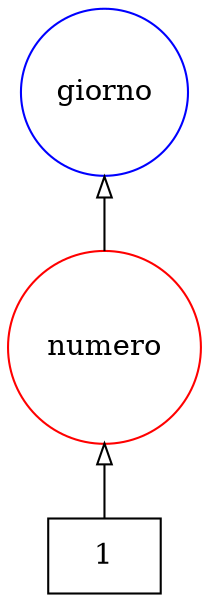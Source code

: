 digraph {
   rankdir=BT;
   edge [arrowhead=empty];

   subgraph {
      rank="source";
      edge [arrowhead=normal];
      node [shape=box];
      t145 [label="1"];
   }

   subgraph {
      rank="same";
      node [color=red,shape=circle];
      tag156 [label=numero]; 
   }

   subgraph {
      rank="same";
      node [color=blue,shape=circle];
      tag225 [label=giorno]; 
   }

   subgraph {
      rank="same";
      node [color=green,shape=circle];
   }

   subgraph {
      rank="same";
      node [color=orange,shape=circle];
   }
   tag156 -> tag225;
   t145 -> tag156;
}